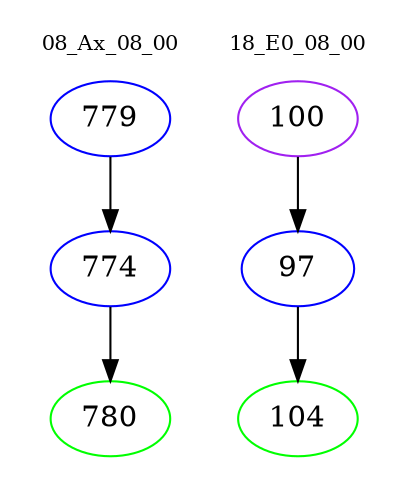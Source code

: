 digraph{
subgraph cluster_0 {
color = white
label = "08_Ax_08_00";
fontsize=10;
T0_779 [label="779", color="blue"]
T0_779 -> T0_774 [color="black"]
T0_774 [label="774", color="blue"]
T0_774 -> T0_780 [color="black"]
T0_780 [label="780", color="green"]
}
subgraph cluster_1 {
color = white
label = "18_E0_08_00";
fontsize=10;
T1_100 [label="100", color="purple"]
T1_100 -> T1_97 [color="black"]
T1_97 [label="97", color="blue"]
T1_97 -> T1_104 [color="black"]
T1_104 [label="104", color="green"]
}
}
